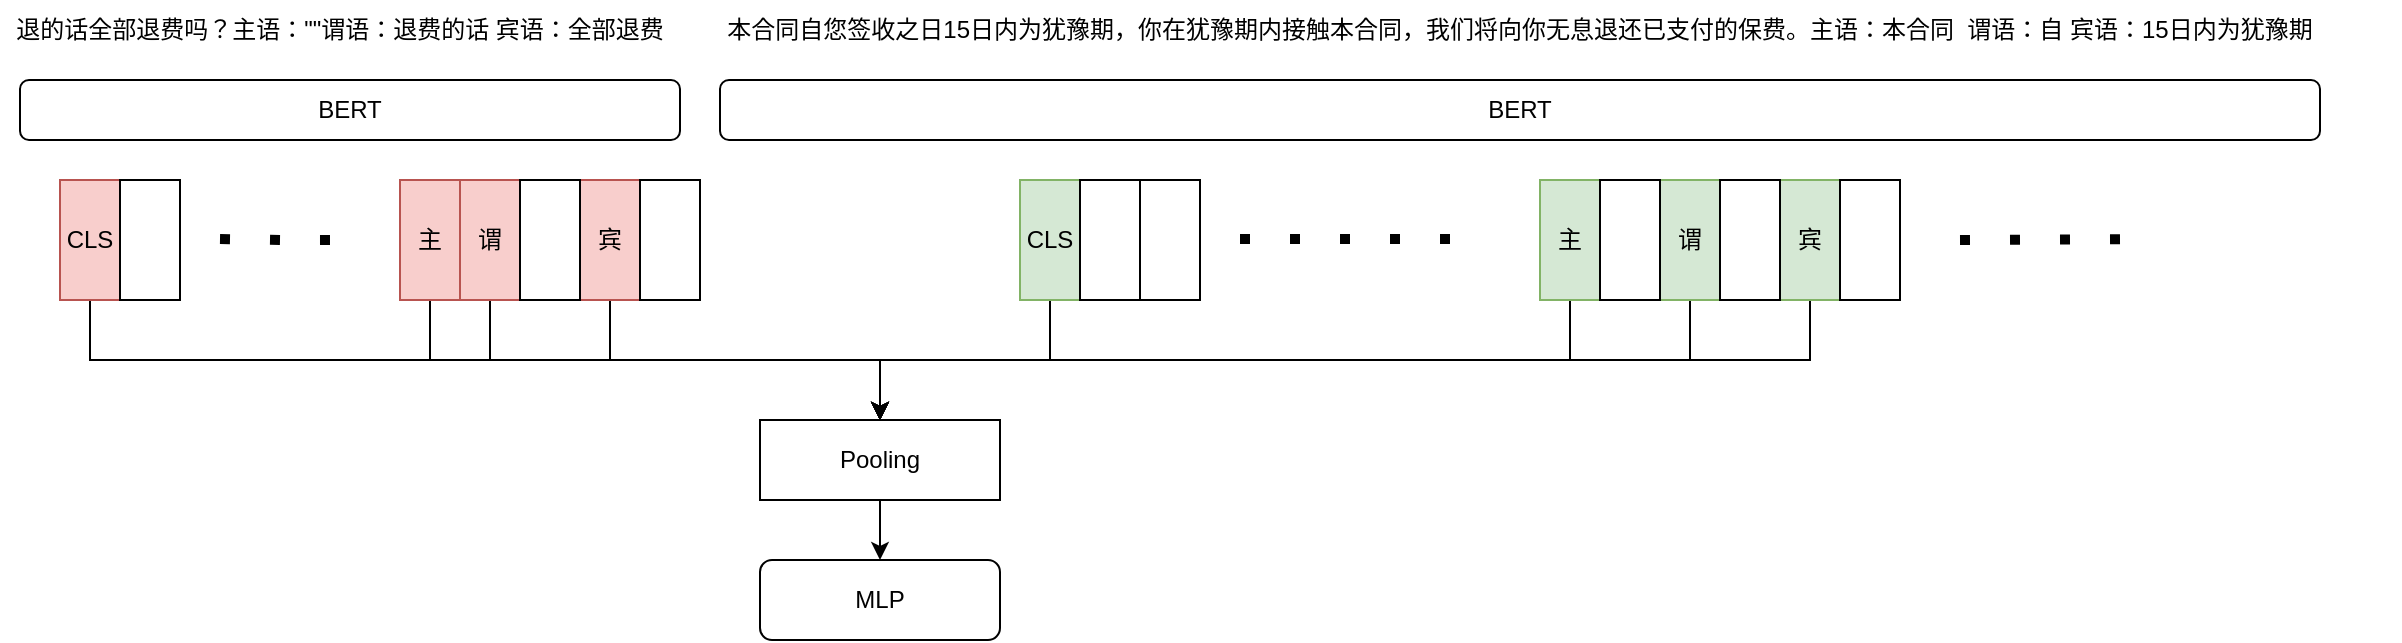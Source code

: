 <mxfile version="24.2.1" type="github">
  <diagram name="第 1 页" id="Cd9KeFTfhNiQLP005J_V">
    <mxGraphModel dx="2074" dy="680" grid="1" gridSize="10" guides="1" tooltips="1" connect="1" arrows="1" fold="1" page="1" pageScale="1" pageWidth="1200" pageHeight="500" math="0" shadow="0">
      <root>
        <mxCell id="0" />
        <mxCell id="1" parent="0" />
        <mxCell id="u-G2C7BFLlz_er3tTFiu-1" value="本合同自您签收之日15日内为犹豫期，你在犹豫期内接触本合同，我们将向你无息退还已支付的保费。主语：本合同&amp;nbsp; 谓语：自 宾语：15日内为犹豫期" style="text;html=1;align=center;verticalAlign=middle;whiteSpace=wrap;rounded=0;" vertex="1" parent="1">
          <mxGeometry x="320" y="510" width="880" height="30" as="geometry" />
        </mxCell>
        <mxCell id="u-G2C7BFLlz_er3tTFiu-4" value="BERT" style="rounded=1;whiteSpace=wrap;html=1;" vertex="1" parent="1">
          <mxGeometry x="360" y="550" width="800" height="30" as="geometry" />
        </mxCell>
        <mxCell id="u-G2C7BFLlz_er3tTFiu-40" style="edgeStyle=orthogonalEdgeStyle;rounded=0;orthogonalLoop=1;jettySize=auto;html=1;exitX=0.5;exitY=1;exitDx=0;exitDy=0;entryX=0.5;entryY=0;entryDx=0;entryDy=0;" edge="1" parent="1" source="u-G2C7BFLlz_er3tTFiu-5" target="u-G2C7BFLlz_er3tTFiu-35">
          <mxGeometry relative="1" as="geometry" />
        </mxCell>
        <mxCell id="u-G2C7BFLlz_er3tTFiu-5" value="CLS" style="rounded=0;whiteSpace=wrap;html=1;fillColor=#d5e8d4;strokeColor=#82b366;" vertex="1" parent="1">
          <mxGeometry x="510" y="600" width="30" height="60" as="geometry" />
        </mxCell>
        <mxCell id="u-G2C7BFLlz_er3tTFiu-6" value="" style="rounded=0;whiteSpace=wrap;html=1;" vertex="1" parent="1">
          <mxGeometry x="540" y="600" width="30" height="60" as="geometry" />
        </mxCell>
        <mxCell id="u-G2C7BFLlz_er3tTFiu-7" value="" style="rounded=0;whiteSpace=wrap;html=1;" vertex="1" parent="1">
          <mxGeometry x="570" y="600" width="30" height="60" as="geometry" />
        </mxCell>
        <mxCell id="u-G2C7BFLlz_er3tTFiu-41" style="edgeStyle=orthogonalEdgeStyle;rounded=0;orthogonalLoop=1;jettySize=auto;html=1;exitX=0.5;exitY=1;exitDx=0;exitDy=0;entryX=0.5;entryY=0;entryDx=0;entryDy=0;" edge="1" parent="1" source="u-G2C7BFLlz_er3tTFiu-8" target="u-G2C7BFLlz_er3tTFiu-35">
          <mxGeometry relative="1" as="geometry" />
        </mxCell>
        <mxCell id="u-G2C7BFLlz_er3tTFiu-8" value="主" style="rounded=0;whiteSpace=wrap;html=1;fillColor=#d5e8d4;strokeColor=#82b366;" vertex="1" parent="1">
          <mxGeometry x="770" y="600" width="30" height="60" as="geometry" />
        </mxCell>
        <mxCell id="u-G2C7BFLlz_er3tTFiu-42" style="edgeStyle=orthogonalEdgeStyle;rounded=0;orthogonalLoop=1;jettySize=auto;html=1;exitX=0.5;exitY=1;exitDx=0;exitDy=0;entryX=0.5;entryY=0;entryDx=0;entryDy=0;" edge="1" parent="1" source="u-G2C7BFLlz_er3tTFiu-10" target="u-G2C7BFLlz_er3tTFiu-35">
          <mxGeometry relative="1" as="geometry" />
        </mxCell>
        <mxCell id="u-G2C7BFLlz_er3tTFiu-10" value="谓" style="rounded=0;whiteSpace=wrap;html=1;fillColor=#d5e8d4;strokeColor=#82b366;" vertex="1" parent="1">
          <mxGeometry x="830" y="600" width="30" height="60" as="geometry" />
        </mxCell>
        <mxCell id="u-G2C7BFLlz_er3tTFiu-44" style="edgeStyle=orthogonalEdgeStyle;rounded=0;orthogonalLoop=1;jettySize=auto;html=1;exitX=0.5;exitY=1;exitDx=0;exitDy=0;entryX=0.5;entryY=0;entryDx=0;entryDy=0;" edge="1" parent="1" source="u-G2C7BFLlz_er3tTFiu-12" target="u-G2C7BFLlz_er3tTFiu-35">
          <mxGeometry relative="1" as="geometry" />
        </mxCell>
        <mxCell id="u-G2C7BFLlz_er3tTFiu-12" value="宾" style="rounded=0;whiteSpace=wrap;html=1;fillColor=#d5e8d4;strokeColor=#82b366;" vertex="1" parent="1">
          <mxGeometry x="890" y="600" width="30" height="60" as="geometry" />
        </mxCell>
        <mxCell id="u-G2C7BFLlz_er3tTFiu-14" value="" style="endArrow=none;dashed=1;html=1;rounded=0;dashPattern=1 4;strokeWidth=5;" edge="1" parent="1">
          <mxGeometry width="50" height="50" relative="1" as="geometry">
            <mxPoint x="620" y="629.5" as="sourcePoint" />
            <mxPoint x="730" y="629.5" as="targetPoint" />
          </mxGeometry>
        </mxCell>
        <mxCell id="u-G2C7BFLlz_er3tTFiu-15" value="" style="endArrow=none;dashed=1;html=1;rounded=0;dashPattern=1 4;strokeWidth=5;" edge="1" parent="1">
          <mxGeometry width="50" height="50" relative="1" as="geometry">
            <mxPoint x="980" y="630" as="sourcePoint" />
            <mxPoint x="1080" y="629.5" as="targetPoint" />
          </mxGeometry>
        </mxCell>
        <mxCell id="u-G2C7BFLlz_er3tTFiu-17" value="" style="rounded=0;whiteSpace=wrap;html=1;" vertex="1" parent="1">
          <mxGeometry x="800" y="600" width="30" height="60" as="geometry" />
        </mxCell>
        <mxCell id="u-G2C7BFLlz_er3tTFiu-18" value="" style="rounded=0;whiteSpace=wrap;html=1;" vertex="1" parent="1">
          <mxGeometry x="860" y="600" width="30" height="60" as="geometry" />
        </mxCell>
        <mxCell id="u-G2C7BFLlz_er3tTFiu-19" value="" style="rounded=0;whiteSpace=wrap;html=1;" vertex="1" parent="1">
          <mxGeometry x="920" y="600" width="30" height="60" as="geometry" />
        </mxCell>
        <mxCell id="u-G2C7BFLlz_er3tTFiu-20" value="退的话全部退费吗？主语：&quot;&quot;谓语：退费的话 宾语：全部退费" style="text;html=1;align=center;verticalAlign=middle;whiteSpace=wrap;rounded=0;" vertex="1" parent="1">
          <mxGeometry y="510" width="340" height="30" as="geometry" />
        </mxCell>
        <mxCell id="u-G2C7BFLlz_er3tTFiu-21" value="BERT" style="rounded=1;whiteSpace=wrap;html=1;" vertex="1" parent="1">
          <mxGeometry x="10" y="550" width="330" height="30" as="geometry" />
        </mxCell>
        <mxCell id="u-G2C7BFLlz_er3tTFiu-36" style="edgeStyle=orthogonalEdgeStyle;rounded=0;orthogonalLoop=1;jettySize=auto;html=1;exitX=0.5;exitY=1;exitDx=0;exitDy=0;entryX=0.5;entryY=0;entryDx=0;entryDy=0;" edge="1" parent="1" source="u-G2C7BFLlz_er3tTFiu-25" target="u-G2C7BFLlz_er3tTFiu-35">
          <mxGeometry relative="1" as="geometry" />
        </mxCell>
        <mxCell id="u-G2C7BFLlz_er3tTFiu-25" value="CLS" style="rounded=0;whiteSpace=wrap;html=1;fillColor=#f8cecc;strokeColor=#b85450;" vertex="1" parent="1">
          <mxGeometry x="30" y="600" width="30" height="60" as="geometry" />
        </mxCell>
        <mxCell id="u-G2C7BFLlz_er3tTFiu-26" value="" style="rounded=0;whiteSpace=wrap;html=1;" vertex="1" parent="1">
          <mxGeometry x="60" y="600" width="30" height="60" as="geometry" />
        </mxCell>
        <mxCell id="u-G2C7BFLlz_er3tTFiu-37" style="edgeStyle=orthogonalEdgeStyle;rounded=0;orthogonalLoop=1;jettySize=auto;html=1;exitX=0.5;exitY=1;exitDx=0;exitDy=0;entryX=0.5;entryY=0;entryDx=0;entryDy=0;" edge="1" parent="1" source="u-G2C7BFLlz_er3tTFiu-28" target="u-G2C7BFLlz_er3tTFiu-35">
          <mxGeometry relative="1" as="geometry" />
        </mxCell>
        <mxCell id="u-G2C7BFLlz_er3tTFiu-28" value="主" style="rounded=0;whiteSpace=wrap;html=1;fillColor=#f8cecc;strokeColor=#b85450;" vertex="1" parent="1">
          <mxGeometry x="200" y="600" width="30" height="60" as="geometry" />
        </mxCell>
        <mxCell id="u-G2C7BFLlz_er3tTFiu-38" style="edgeStyle=orthogonalEdgeStyle;rounded=0;orthogonalLoop=1;jettySize=auto;html=1;exitX=0.5;exitY=1;exitDx=0;exitDy=0;entryX=0.5;entryY=0;entryDx=0;entryDy=0;" edge="1" parent="1" source="u-G2C7BFLlz_er3tTFiu-29" target="u-G2C7BFLlz_er3tTFiu-35">
          <mxGeometry relative="1" as="geometry" />
        </mxCell>
        <mxCell id="u-G2C7BFLlz_er3tTFiu-29" value="谓" style="rounded=0;whiteSpace=wrap;html=1;fillColor=#f8cecc;strokeColor=#b85450;" vertex="1" parent="1">
          <mxGeometry x="230" y="600" width="30" height="60" as="geometry" />
        </mxCell>
        <mxCell id="u-G2C7BFLlz_er3tTFiu-39" style="edgeStyle=orthogonalEdgeStyle;rounded=0;orthogonalLoop=1;jettySize=auto;html=1;exitX=0.5;exitY=1;exitDx=0;exitDy=0;entryX=0.5;entryY=0;entryDx=0;entryDy=0;" edge="1" parent="1" source="u-G2C7BFLlz_er3tTFiu-30" target="u-G2C7BFLlz_er3tTFiu-35">
          <mxGeometry relative="1" as="geometry" />
        </mxCell>
        <mxCell id="u-G2C7BFLlz_er3tTFiu-30" value="宾" style="rounded=0;whiteSpace=wrap;html=1;fillColor=#f8cecc;strokeColor=#b85450;" vertex="1" parent="1">
          <mxGeometry x="290" y="600" width="30" height="60" as="geometry" />
        </mxCell>
        <mxCell id="u-G2C7BFLlz_er3tTFiu-32" value="" style="rounded=0;whiteSpace=wrap;html=1;" vertex="1" parent="1">
          <mxGeometry x="260" y="600" width="30" height="60" as="geometry" />
        </mxCell>
        <mxCell id="u-G2C7BFLlz_er3tTFiu-33" value="" style="rounded=0;whiteSpace=wrap;html=1;" vertex="1" parent="1">
          <mxGeometry x="320" y="600" width="30" height="60" as="geometry" />
        </mxCell>
        <mxCell id="u-G2C7BFLlz_er3tTFiu-34" value="" style="endArrow=none;dashed=1;html=1;rounded=0;dashPattern=1 4;strokeWidth=5;entryX=0;entryY=0.5;entryDx=0;entryDy=0;" edge="1" parent="1">
          <mxGeometry width="50" height="50" relative="1" as="geometry">
            <mxPoint x="110" y="629.5" as="sourcePoint" />
            <mxPoint x="180" y="630" as="targetPoint" />
            <Array as="points">
              <mxPoint x="140" y="630" />
            </Array>
          </mxGeometry>
        </mxCell>
        <mxCell id="u-G2C7BFLlz_er3tTFiu-46" value="" style="edgeStyle=orthogonalEdgeStyle;rounded=0;orthogonalLoop=1;jettySize=auto;html=1;" edge="1" parent="1" source="u-G2C7BFLlz_er3tTFiu-35" target="u-G2C7BFLlz_er3tTFiu-45">
          <mxGeometry relative="1" as="geometry" />
        </mxCell>
        <mxCell id="u-G2C7BFLlz_er3tTFiu-35" value="Pooling" style="rounded=0;whiteSpace=wrap;html=1;" vertex="1" parent="1">
          <mxGeometry x="380" y="720" width="120" height="40" as="geometry" />
        </mxCell>
        <mxCell id="u-G2C7BFLlz_er3tTFiu-45" value="MLP" style="rounded=1;whiteSpace=wrap;html=1;" vertex="1" parent="1">
          <mxGeometry x="380" y="790" width="120" height="40" as="geometry" />
        </mxCell>
      </root>
    </mxGraphModel>
  </diagram>
</mxfile>
